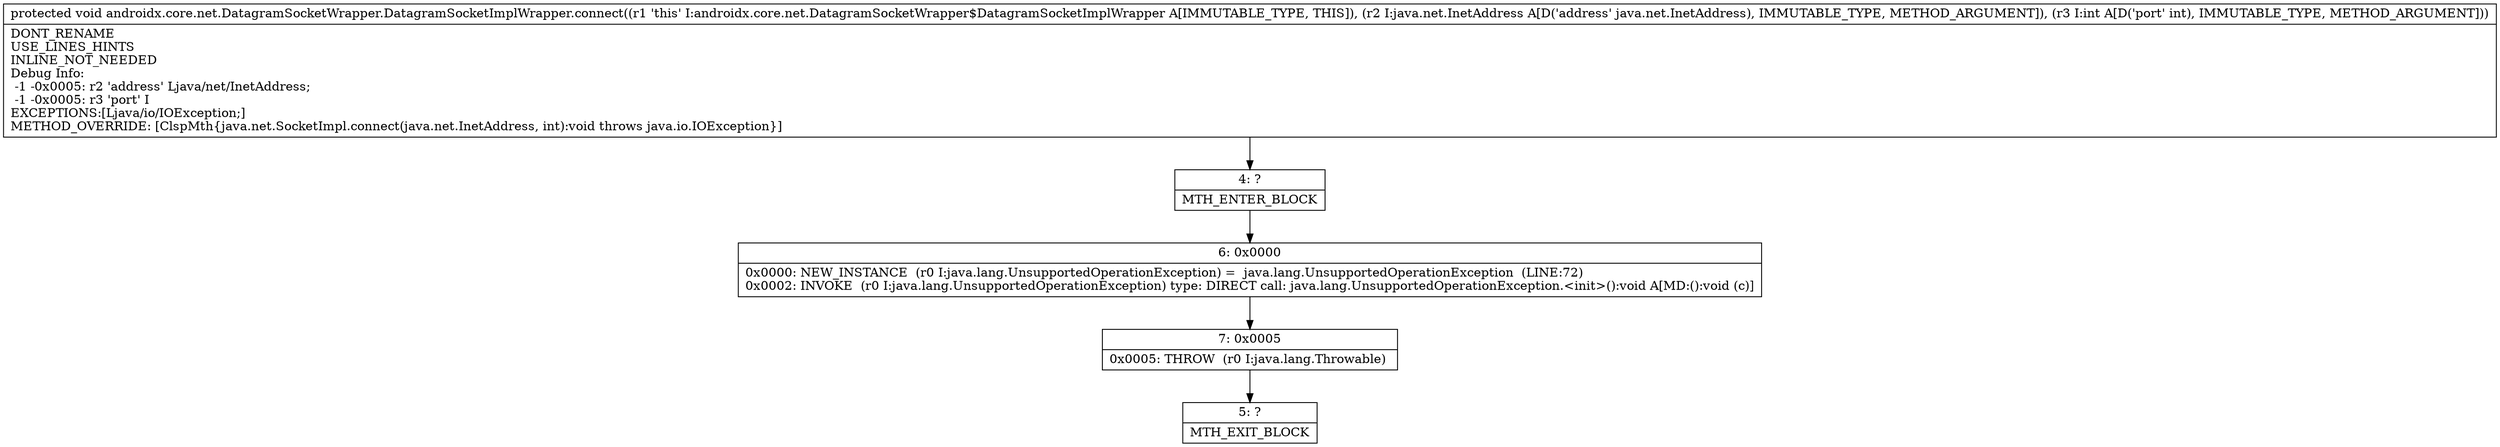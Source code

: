 digraph "CFG forandroidx.core.net.DatagramSocketWrapper.DatagramSocketImplWrapper.connect(Ljava\/net\/InetAddress;I)V" {
Node_4 [shape=record,label="{4\:\ ?|MTH_ENTER_BLOCK\l}"];
Node_6 [shape=record,label="{6\:\ 0x0000|0x0000: NEW_INSTANCE  (r0 I:java.lang.UnsupportedOperationException) =  java.lang.UnsupportedOperationException  (LINE:72)\l0x0002: INVOKE  (r0 I:java.lang.UnsupportedOperationException) type: DIRECT call: java.lang.UnsupportedOperationException.\<init\>():void A[MD:():void (c)]\l}"];
Node_7 [shape=record,label="{7\:\ 0x0005|0x0005: THROW  (r0 I:java.lang.Throwable) \l}"];
Node_5 [shape=record,label="{5\:\ ?|MTH_EXIT_BLOCK\l}"];
MethodNode[shape=record,label="{protected void androidx.core.net.DatagramSocketWrapper.DatagramSocketImplWrapper.connect((r1 'this' I:androidx.core.net.DatagramSocketWrapper$DatagramSocketImplWrapper A[IMMUTABLE_TYPE, THIS]), (r2 I:java.net.InetAddress A[D('address' java.net.InetAddress), IMMUTABLE_TYPE, METHOD_ARGUMENT]), (r3 I:int A[D('port' int), IMMUTABLE_TYPE, METHOD_ARGUMENT]))  | DONT_RENAME\lUSE_LINES_HINTS\lINLINE_NOT_NEEDED\lDebug Info:\l  \-1 \-0x0005: r2 'address' Ljava\/net\/InetAddress;\l  \-1 \-0x0005: r3 'port' I\lEXCEPTIONS:[Ljava\/io\/IOException;]\lMETHOD_OVERRIDE: [ClspMth\{java.net.SocketImpl.connect(java.net.InetAddress, int):void throws java.io.IOException\}]\l}"];
MethodNode -> Node_4;Node_4 -> Node_6;
Node_6 -> Node_7;
Node_7 -> Node_5;
}

